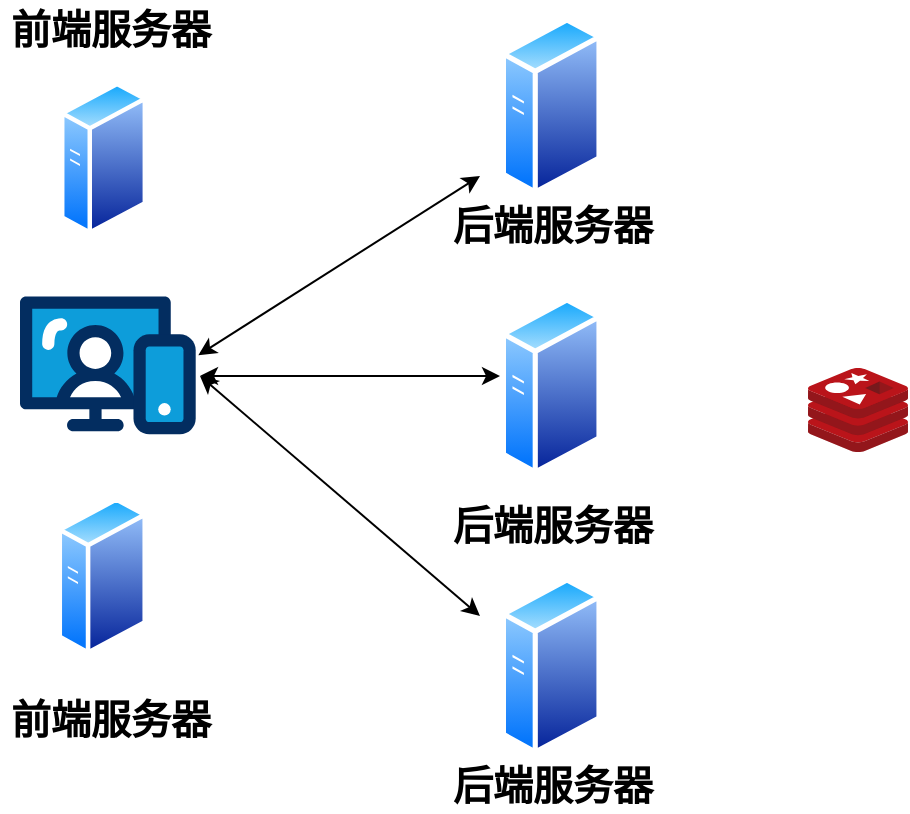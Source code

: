 <mxfile version="22.1.4" type="github">
  <diagram name="第 1 页" id="-buahgWyKDx8nJN5T45F">
    <mxGraphModel dx="1050" dy="1726" grid="1" gridSize="10" guides="1" tooltips="1" connect="1" arrows="1" fold="1" page="1" pageScale="1" pageWidth="827" pageHeight="1169" math="0" shadow="0">
      <root>
        <mxCell id="0" />
        <mxCell id="1" parent="0" />
        <mxCell id="tlkpjztBmfjELaeNaXpK-1" value="" style="image;sketch=0;aspect=fixed;html=1;points=[];align=center;fontSize=12;image=img/lib/mscae/Cache_Redis_Product.svg;" vertex="1" parent="1">
          <mxGeometry x="414" y="-584" width="50" height="42" as="geometry" />
        </mxCell>
        <mxCell id="tlkpjztBmfjELaeNaXpK-3" value="" style="image;aspect=fixed;perimeter=ellipsePerimeter;html=1;align=center;shadow=0;dashed=0;spacingTop=3;image=img/lib/active_directory/generic_server.svg;" vertex="1" parent="1">
          <mxGeometry x="260.4" y="-760" width="50.4" height="90" as="geometry" />
        </mxCell>
        <mxCell id="tlkpjztBmfjELaeNaXpK-5" value="" style="verticalLabelPosition=bottom;aspect=fixed;html=1;shape=mxgraph.salesforce.web;" vertex="1" parent="1">
          <mxGeometry x="20" y="-620" width="87.85" height="69.4" as="geometry" />
        </mxCell>
        <mxCell id="tlkpjztBmfjELaeNaXpK-6" value="" style="image;aspect=fixed;perimeter=ellipsePerimeter;html=1;align=center;shadow=0;dashed=0;spacingTop=3;image=img/lib/active_directory/generic_server.svg;" vertex="1" parent="1">
          <mxGeometry x="260.4" y="-480.0" width="50.4" height="90" as="geometry" />
        </mxCell>
        <mxCell id="tlkpjztBmfjELaeNaXpK-7" value="" style="image;aspect=fixed;perimeter=ellipsePerimeter;html=1;align=center;shadow=0;dashed=0;spacingTop=3;image=img/lib/active_directory/generic_server.svg;" vertex="1" parent="1">
          <mxGeometry x="260.4" y="-620" width="50.4" height="90" as="geometry" />
        </mxCell>
        <mxCell id="tlkpjztBmfjELaeNaXpK-9" value="" style="endArrow=classic;startArrow=classic;html=1;rounded=0;exitX=1.015;exitY=0.426;exitDx=0;exitDy=0;exitPerimeter=0;" edge="1" parent="1" source="tlkpjztBmfjELaeNaXpK-5">
          <mxGeometry width="50" height="50" relative="1" as="geometry">
            <mxPoint x="90" y="-620" as="sourcePoint" />
            <mxPoint x="250" y="-680" as="targetPoint" />
            <Array as="points" />
          </mxGeometry>
        </mxCell>
        <mxCell id="tlkpjztBmfjELaeNaXpK-10" value="" style="endArrow=classic;startArrow=classic;html=1;rounded=0;" edge="1" parent="1">
          <mxGeometry width="50" height="50" relative="1" as="geometry">
            <mxPoint x="110" y="-580" as="sourcePoint" />
            <mxPoint x="260" y="-580" as="targetPoint" />
            <Array as="points" />
          </mxGeometry>
        </mxCell>
        <mxCell id="tlkpjztBmfjELaeNaXpK-11" value="" style="endArrow=classic;startArrow=classic;html=1;rounded=0;" edge="1" parent="1">
          <mxGeometry width="50" height="50" relative="1" as="geometry">
            <mxPoint x="110" y="-580" as="sourcePoint" />
            <mxPoint x="250" y="-460" as="targetPoint" />
            <Array as="points" />
          </mxGeometry>
        </mxCell>
        <mxCell id="tlkpjztBmfjELaeNaXpK-12" value="" style="image;aspect=fixed;perimeter=ellipsePerimeter;html=1;align=center;shadow=0;dashed=0;spacingTop=3;image=img/lib/active_directory/generic_server.svg;" vertex="1" parent="1">
          <mxGeometry x="40" y="-727.71" width="43.52" height="77.71" as="geometry" />
        </mxCell>
        <mxCell id="tlkpjztBmfjELaeNaXpK-13" value="" style="image;aspect=fixed;perimeter=ellipsePerimeter;html=1;align=center;shadow=0;dashed=0;spacingTop=3;image=img/lib/active_directory/generic_server.svg;" vertex="1" parent="1">
          <mxGeometry x="38.72" y="-520" width="44.8" height="80" as="geometry" />
        </mxCell>
        <mxCell id="tlkpjztBmfjELaeNaXpK-17" value="前端服务器" style="text;strokeColor=none;fillColor=none;html=1;fontSize=20;fontStyle=1;verticalAlign=middle;align=center;fontFamily=Helvetica;" vertex="1" parent="1">
          <mxGeometry x="25" y="-767.71" width="80" height="27.71" as="geometry" />
        </mxCell>
        <mxCell id="tlkpjztBmfjELaeNaXpK-19" value="&lt;h4 style=&quot;font-size: 20px;&quot;&gt;前端服务器&lt;/h4&gt;" style="text;strokeColor=none;fillColor=none;html=1;fontSize=20;fontStyle=1;verticalAlign=middle;align=center;" vertex="1" parent="1">
          <mxGeometry x="10" y="-417.71" width="110" height="17.71" as="geometry" />
        </mxCell>
        <mxCell id="tlkpjztBmfjELaeNaXpK-23" value="后端服务器" style="text;strokeColor=none;fillColor=none;html=1;fontSize=20;fontStyle=1;verticalAlign=middle;align=center;fontFamily=Helvetica;" vertex="1" parent="1">
          <mxGeometry x="245.6" y="-670" width="80" height="27.71" as="geometry" />
        </mxCell>
        <mxCell id="tlkpjztBmfjELaeNaXpK-24" value="后端服务器" style="text;strokeColor=none;fillColor=none;html=1;fontSize=20;fontStyle=1;verticalAlign=middle;align=center;fontFamily=Helvetica;" vertex="1" parent="1">
          <mxGeometry x="245.6" y="-390" width="80" height="27.71" as="geometry" />
        </mxCell>
        <mxCell id="tlkpjztBmfjELaeNaXpK-25" value="后端服务器" style="text;strokeColor=none;fillColor=none;html=1;fontSize=20;fontStyle=1;verticalAlign=middle;align=center;fontFamily=Helvetica;" vertex="1" parent="1">
          <mxGeometry x="245.6" y="-520" width="80" height="27.71" as="geometry" />
        </mxCell>
      </root>
    </mxGraphModel>
  </diagram>
</mxfile>
